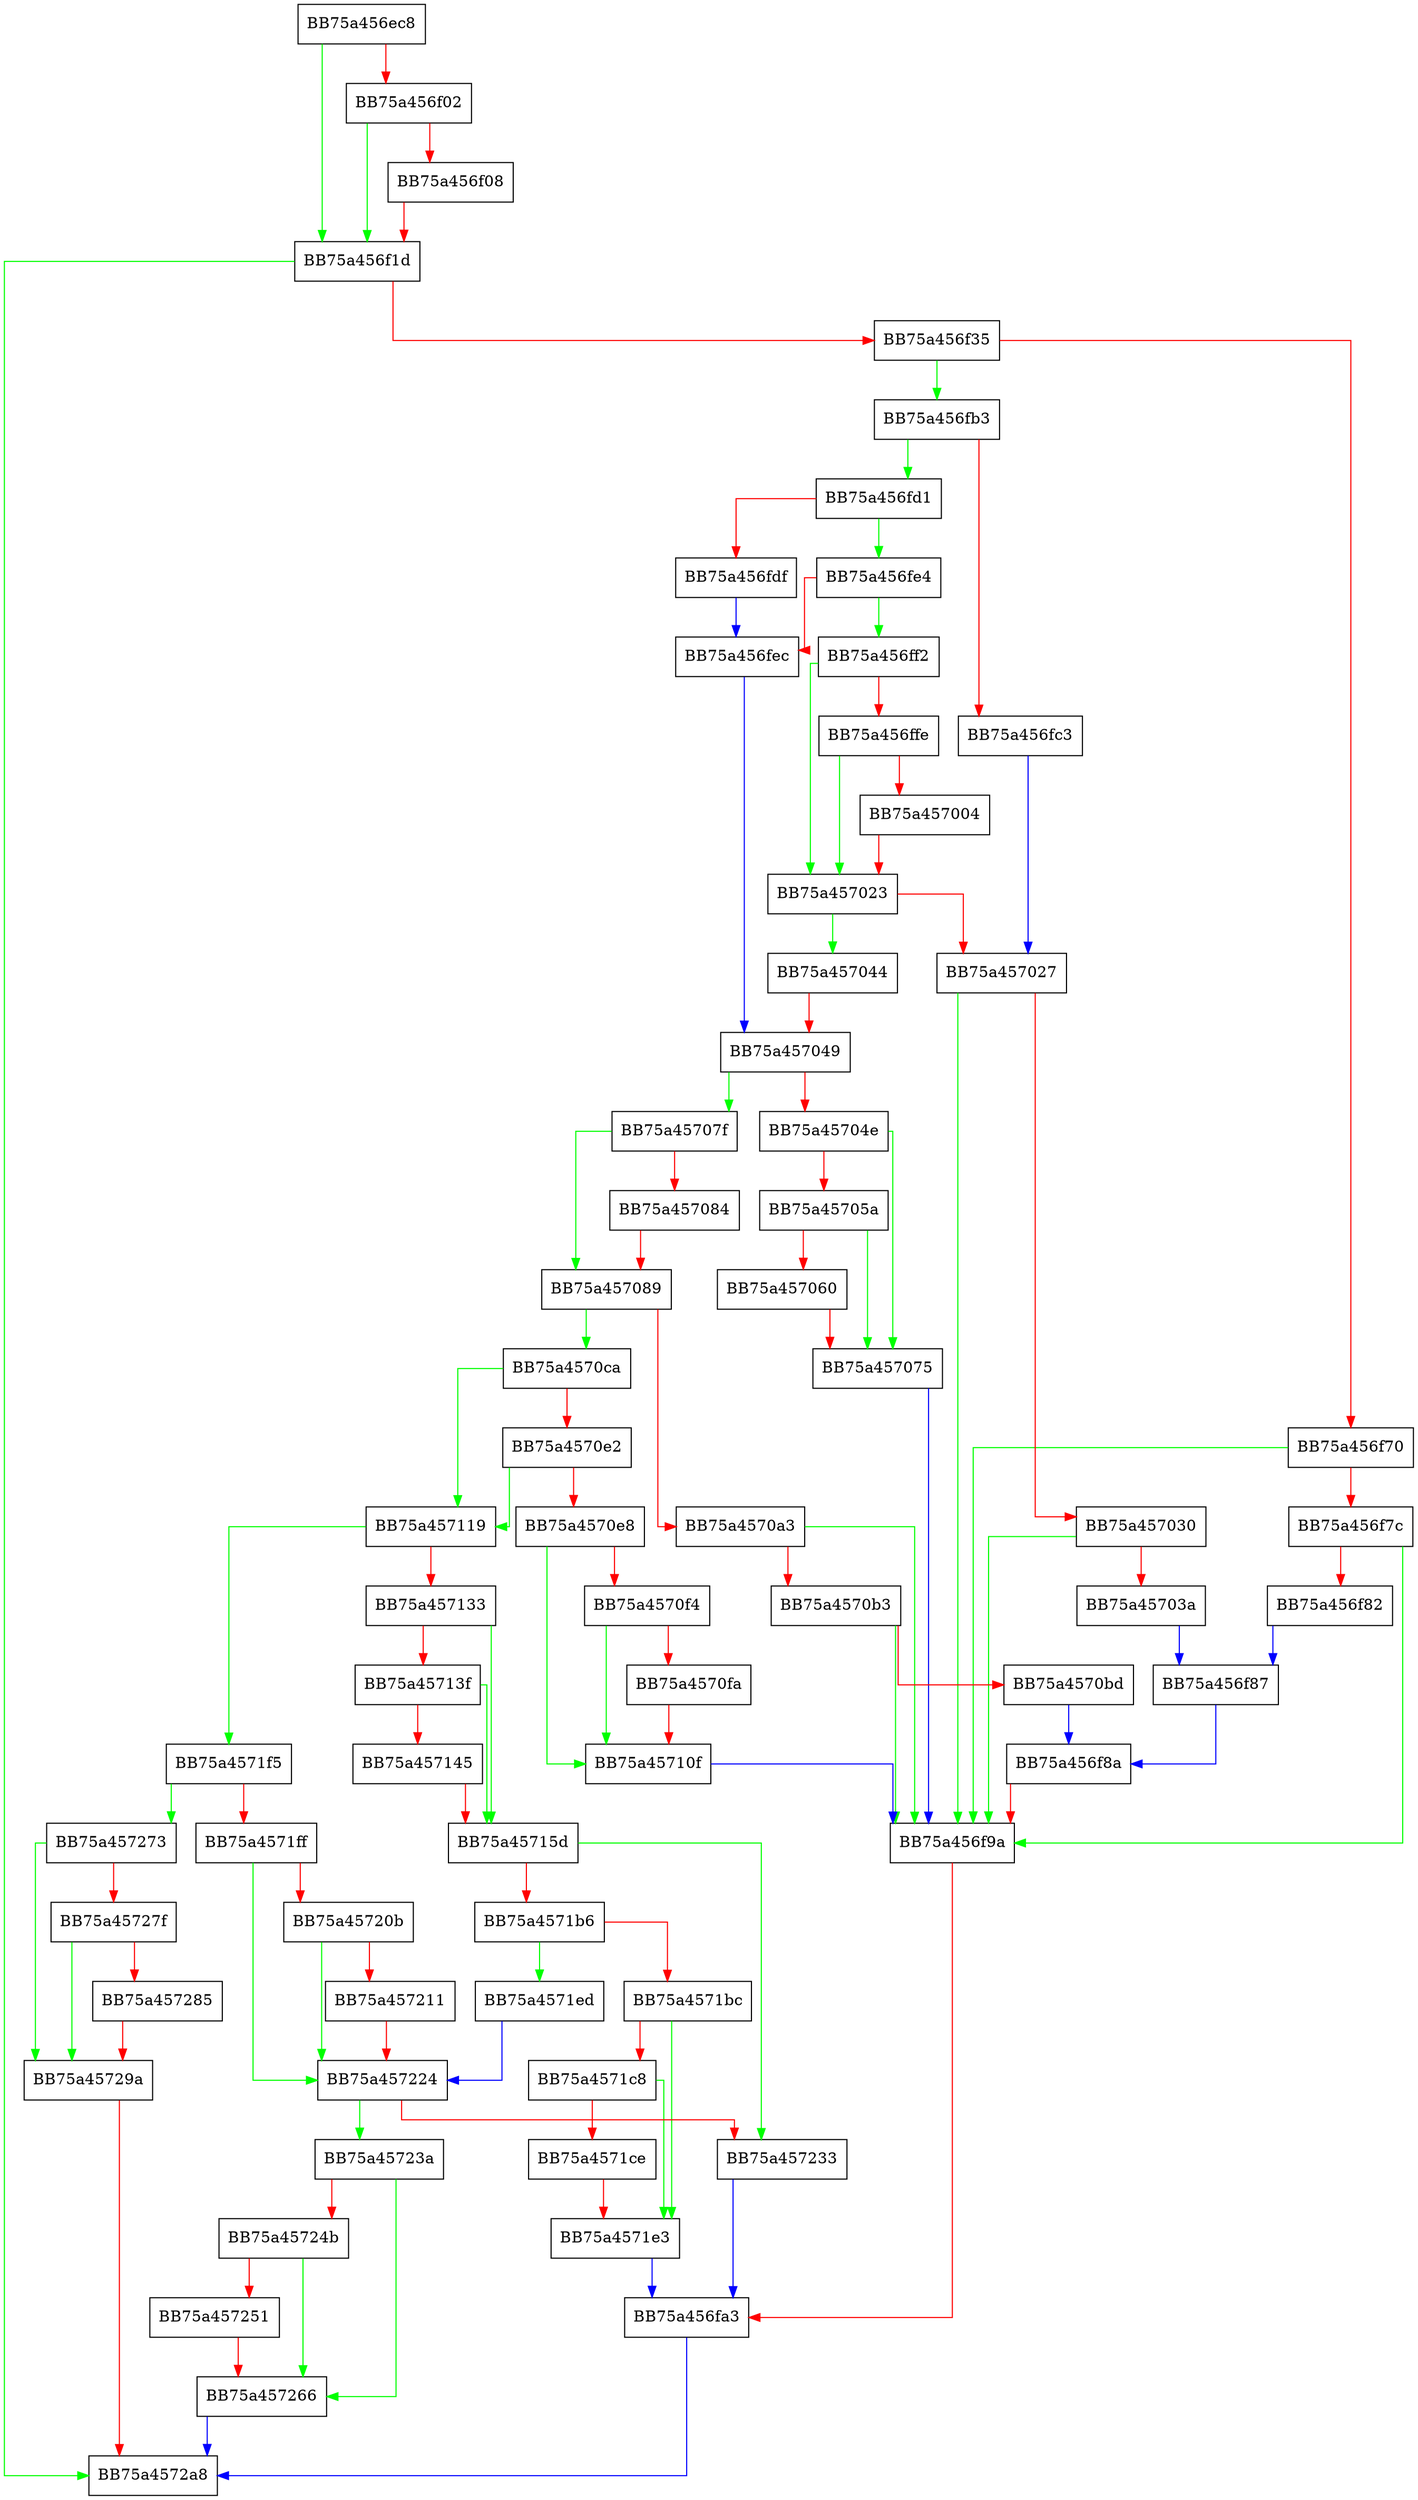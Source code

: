 digraph MigrateDatabase {
  node [shape="box"];
  graph [splines=ortho];
  BB75a456ec8 -> BB75a456f1d [color="green"];
  BB75a456ec8 -> BB75a456f02 [color="red"];
  BB75a456f02 -> BB75a456f1d [color="green"];
  BB75a456f02 -> BB75a456f08 [color="red"];
  BB75a456f08 -> BB75a456f1d [color="red"];
  BB75a456f1d -> BB75a4572a8 [color="green"];
  BB75a456f1d -> BB75a456f35 [color="red"];
  BB75a456f35 -> BB75a456fb3 [color="green"];
  BB75a456f35 -> BB75a456f70 [color="red"];
  BB75a456f70 -> BB75a456f9a [color="green"];
  BB75a456f70 -> BB75a456f7c [color="red"];
  BB75a456f7c -> BB75a456f9a [color="green"];
  BB75a456f7c -> BB75a456f82 [color="red"];
  BB75a456f82 -> BB75a456f87 [color="blue"];
  BB75a456f87 -> BB75a456f8a [color="blue"];
  BB75a456f8a -> BB75a456f9a [color="red"];
  BB75a456f9a -> BB75a456fa3 [color="red"];
  BB75a456fa3 -> BB75a4572a8 [color="blue"];
  BB75a456fb3 -> BB75a456fd1 [color="green"];
  BB75a456fb3 -> BB75a456fc3 [color="red"];
  BB75a456fc3 -> BB75a457027 [color="blue"];
  BB75a456fd1 -> BB75a456fe4 [color="green"];
  BB75a456fd1 -> BB75a456fdf [color="red"];
  BB75a456fdf -> BB75a456fec [color="blue"];
  BB75a456fe4 -> BB75a456ff2 [color="green"];
  BB75a456fe4 -> BB75a456fec [color="red"];
  BB75a456fec -> BB75a457049 [color="blue"];
  BB75a456ff2 -> BB75a457023 [color="green"];
  BB75a456ff2 -> BB75a456ffe [color="red"];
  BB75a456ffe -> BB75a457023 [color="green"];
  BB75a456ffe -> BB75a457004 [color="red"];
  BB75a457004 -> BB75a457023 [color="red"];
  BB75a457023 -> BB75a457044 [color="green"];
  BB75a457023 -> BB75a457027 [color="red"];
  BB75a457027 -> BB75a456f9a [color="green"];
  BB75a457027 -> BB75a457030 [color="red"];
  BB75a457030 -> BB75a456f9a [color="green"];
  BB75a457030 -> BB75a45703a [color="red"];
  BB75a45703a -> BB75a456f87 [color="blue"];
  BB75a457044 -> BB75a457049 [color="red"];
  BB75a457049 -> BB75a45707f [color="green"];
  BB75a457049 -> BB75a45704e [color="red"];
  BB75a45704e -> BB75a457075 [color="green"];
  BB75a45704e -> BB75a45705a [color="red"];
  BB75a45705a -> BB75a457075 [color="green"];
  BB75a45705a -> BB75a457060 [color="red"];
  BB75a457060 -> BB75a457075 [color="red"];
  BB75a457075 -> BB75a456f9a [color="blue"];
  BB75a45707f -> BB75a457089 [color="green"];
  BB75a45707f -> BB75a457084 [color="red"];
  BB75a457084 -> BB75a457089 [color="red"];
  BB75a457089 -> BB75a4570ca [color="green"];
  BB75a457089 -> BB75a4570a3 [color="red"];
  BB75a4570a3 -> BB75a456f9a [color="green"];
  BB75a4570a3 -> BB75a4570b3 [color="red"];
  BB75a4570b3 -> BB75a456f9a [color="green"];
  BB75a4570b3 -> BB75a4570bd [color="red"];
  BB75a4570bd -> BB75a456f8a [color="blue"];
  BB75a4570ca -> BB75a457119 [color="green"];
  BB75a4570ca -> BB75a4570e2 [color="red"];
  BB75a4570e2 -> BB75a457119 [color="green"];
  BB75a4570e2 -> BB75a4570e8 [color="red"];
  BB75a4570e8 -> BB75a45710f [color="green"];
  BB75a4570e8 -> BB75a4570f4 [color="red"];
  BB75a4570f4 -> BB75a45710f [color="green"];
  BB75a4570f4 -> BB75a4570fa [color="red"];
  BB75a4570fa -> BB75a45710f [color="red"];
  BB75a45710f -> BB75a456f9a [color="blue"];
  BB75a457119 -> BB75a4571f5 [color="green"];
  BB75a457119 -> BB75a457133 [color="red"];
  BB75a457133 -> BB75a45715d [color="green"];
  BB75a457133 -> BB75a45713f [color="red"];
  BB75a45713f -> BB75a45715d [color="green"];
  BB75a45713f -> BB75a457145 [color="red"];
  BB75a457145 -> BB75a45715d [color="red"];
  BB75a45715d -> BB75a457233 [color="green"];
  BB75a45715d -> BB75a4571b6 [color="red"];
  BB75a4571b6 -> BB75a4571ed [color="green"];
  BB75a4571b6 -> BB75a4571bc [color="red"];
  BB75a4571bc -> BB75a4571e3 [color="green"];
  BB75a4571bc -> BB75a4571c8 [color="red"];
  BB75a4571c8 -> BB75a4571e3 [color="green"];
  BB75a4571c8 -> BB75a4571ce [color="red"];
  BB75a4571ce -> BB75a4571e3 [color="red"];
  BB75a4571e3 -> BB75a456fa3 [color="blue"];
  BB75a4571ed -> BB75a457224 [color="blue"];
  BB75a4571f5 -> BB75a457273 [color="green"];
  BB75a4571f5 -> BB75a4571ff [color="red"];
  BB75a4571ff -> BB75a457224 [color="green"];
  BB75a4571ff -> BB75a45720b [color="red"];
  BB75a45720b -> BB75a457224 [color="green"];
  BB75a45720b -> BB75a457211 [color="red"];
  BB75a457211 -> BB75a457224 [color="red"];
  BB75a457224 -> BB75a45723a [color="green"];
  BB75a457224 -> BB75a457233 [color="red"];
  BB75a457233 -> BB75a456fa3 [color="blue"];
  BB75a45723a -> BB75a457266 [color="green"];
  BB75a45723a -> BB75a45724b [color="red"];
  BB75a45724b -> BB75a457266 [color="green"];
  BB75a45724b -> BB75a457251 [color="red"];
  BB75a457251 -> BB75a457266 [color="red"];
  BB75a457266 -> BB75a4572a8 [color="blue"];
  BB75a457273 -> BB75a45729a [color="green"];
  BB75a457273 -> BB75a45727f [color="red"];
  BB75a45727f -> BB75a45729a [color="green"];
  BB75a45727f -> BB75a457285 [color="red"];
  BB75a457285 -> BB75a45729a [color="red"];
  BB75a45729a -> BB75a4572a8 [color="red"];
}